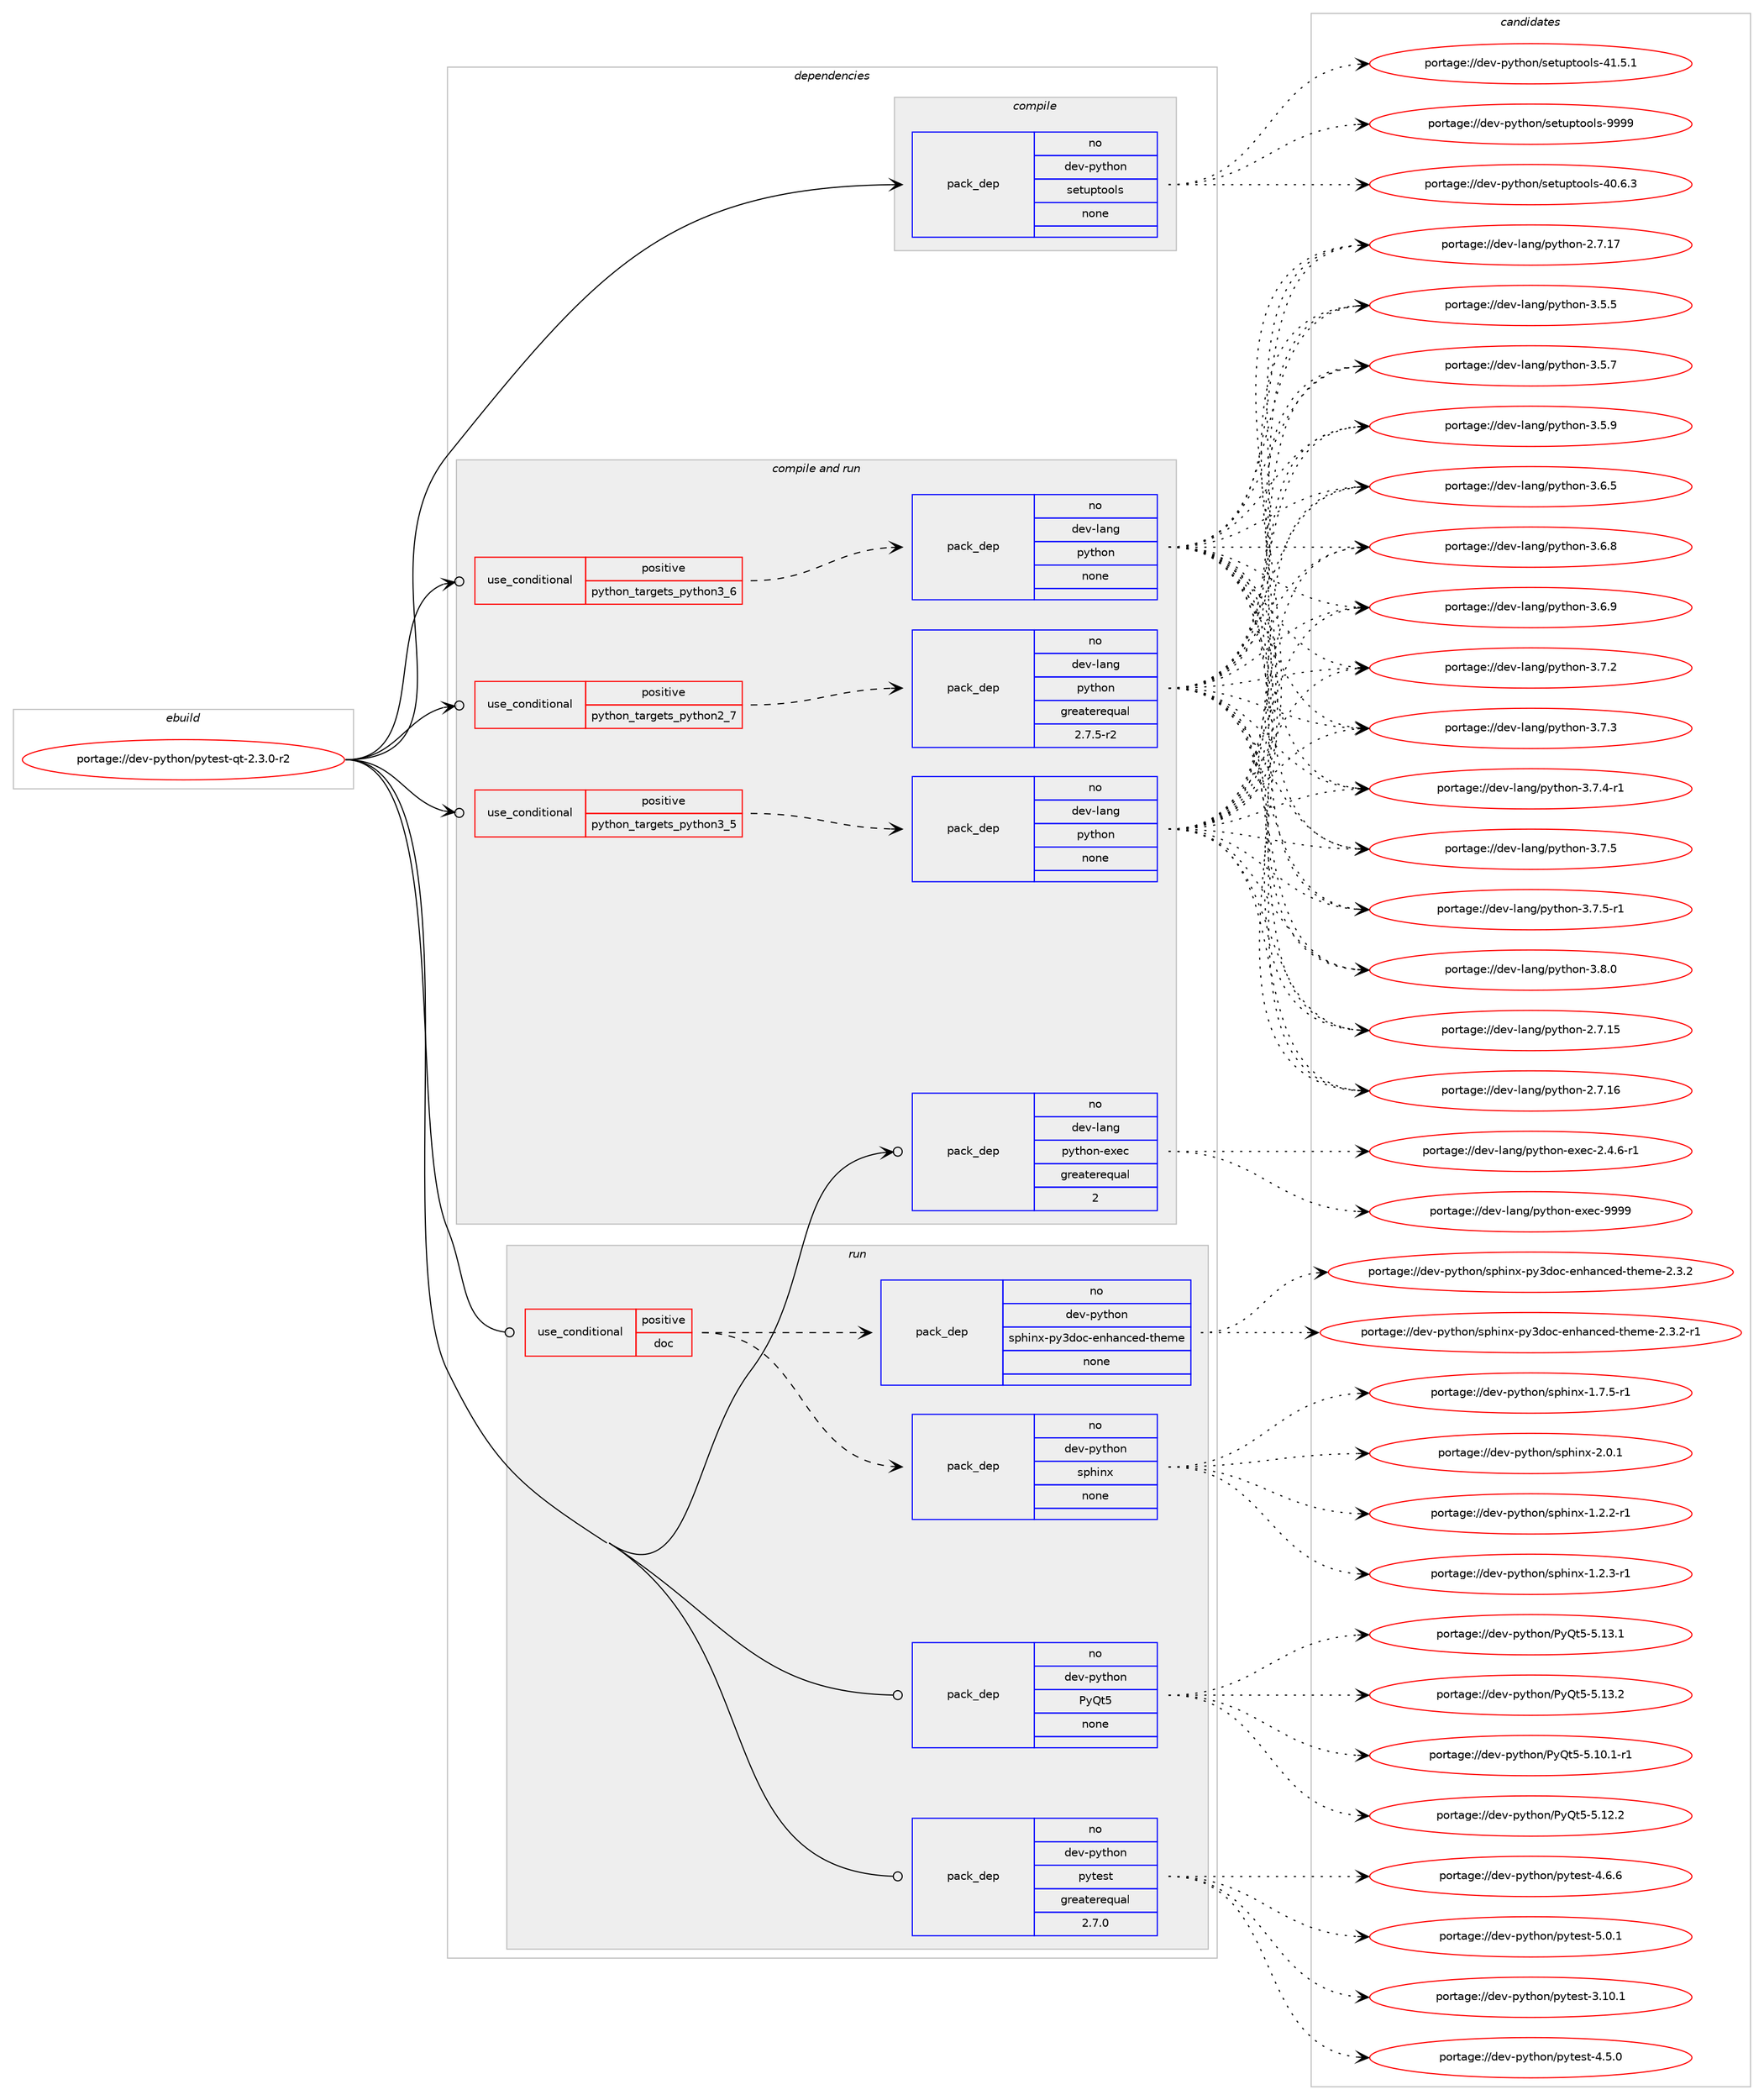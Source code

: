 digraph prolog {

# *************
# Graph options
# *************

newrank=true;
concentrate=true;
compound=true;
graph [rankdir=LR,fontname=Helvetica,fontsize=10,ranksep=1.5];#, ranksep=2.5, nodesep=0.2];
edge  [arrowhead=vee];
node  [fontname=Helvetica,fontsize=10];

# **********
# The ebuild
# **********

subgraph cluster_leftcol {
color=gray;
rank=same;
label=<<i>ebuild</i>>;
id [label="portage://dev-python/pytest-qt-2.3.0-r2", color=red, width=4, href="../dev-python/pytest-qt-2.3.0-r2.svg"];
}

# ****************
# The dependencies
# ****************

subgraph cluster_midcol {
color=gray;
label=<<i>dependencies</i>>;
subgraph cluster_compile {
fillcolor="#eeeeee";
style=filled;
label=<<i>compile</i>>;
subgraph pack124935 {
dependency164792 [label=<<TABLE BORDER="0" CELLBORDER="1" CELLSPACING="0" CELLPADDING="4" WIDTH="220"><TR><TD ROWSPAN="6" CELLPADDING="30">pack_dep</TD></TR><TR><TD WIDTH="110">no</TD></TR><TR><TD>dev-python</TD></TR><TR><TD>setuptools</TD></TR><TR><TD>none</TD></TR><TR><TD></TD></TR></TABLE>>, shape=none, color=blue];
}
id:e -> dependency164792:w [weight=20,style="solid",arrowhead="vee"];
}
subgraph cluster_compileandrun {
fillcolor="#eeeeee";
style=filled;
label=<<i>compile and run</i>>;
subgraph cond36470 {
dependency164793 [label=<<TABLE BORDER="0" CELLBORDER="1" CELLSPACING="0" CELLPADDING="4"><TR><TD ROWSPAN="3" CELLPADDING="10">use_conditional</TD></TR><TR><TD>positive</TD></TR><TR><TD>python_targets_python2_7</TD></TR></TABLE>>, shape=none, color=red];
subgraph pack124936 {
dependency164794 [label=<<TABLE BORDER="0" CELLBORDER="1" CELLSPACING="0" CELLPADDING="4" WIDTH="220"><TR><TD ROWSPAN="6" CELLPADDING="30">pack_dep</TD></TR><TR><TD WIDTH="110">no</TD></TR><TR><TD>dev-lang</TD></TR><TR><TD>python</TD></TR><TR><TD>greaterequal</TD></TR><TR><TD>2.7.5-r2</TD></TR></TABLE>>, shape=none, color=blue];
}
dependency164793:e -> dependency164794:w [weight=20,style="dashed",arrowhead="vee"];
}
id:e -> dependency164793:w [weight=20,style="solid",arrowhead="odotvee"];
subgraph cond36471 {
dependency164795 [label=<<TABLE BORDER="0" CELLBORDER="1" CELLSPACING="0" CELLPADDING="4"><TR><TD ROWSPAN="3" CELLPADDING="10">use_conditional</TD></TR><TR><TD>positive</TD></TR><TR><TD>python_targets_python3_5</TD></TR></TABLE>>, shape=none, color=red];
subgraph pack124937 {
dependency164796 [label=<<TABLE BORDER="0" CELLBORDER="1" CELLSPACING="0" CELLPADDING="4" WIDTH="220"><TR><TD ROWSPAN="6" CELLPADDING="30">pack_dep</TD></TR><TR><TD WIDTH="110">no</TD></TR><TR><TD>dev-lang</TD></TR><TR><TD>python</TD></TR><TR><TD>none</TD></TR><TR><TD></TD></TR></TABLE>>, shape=none, color=blue];
}
dependency164795:e -> dependency164796:w [weight=20,style="dashed",arrowhead="vee"];
}
id:e -> dependency164795:w [weight=20,style="solid",arrowhead="odotvee"];
subgraph cond36472 {
dependency164797 [label=<<TABLE BORDER="0" CELLBORDER="1" CELLSPACING="0" CELLPADDING="4"><TR><TD ROWSPAN="3" CELLPADDING="10">use_conditional</TD></TR><TR><TD>positive</TD></TR><TR><TD>python_targets_python3_6</TD></TR></TABLE>>, shape=none, color=red];
subgraph pack124938 {
dependency164798 [label=<<TABLE BORDER="0" CELLBORDER="1" CELLSPACING="0" CELLPADDING="4" WIDTH="220"><TR><TD ROWSPAN="6" CELLPADDING="30">pack_dep</TD></TR><TR><TD WIDTH="110">no</TD></TR><TR><TD>dev-lang</TD></TR><TR><TD>python</TD></TR><TR><TD>none</TD></TR><TR><TD></TD></TR></TABLE>>, shape=none, color=blue];
}
dependency164797:e -> dependency164798:w [weight=20,style="dashed",arrowhead="vee"];
}
id:e -> dependency164797:w [weight=20,style="solid",arrowhead="odotvee"];
subgraph pack124939 {
dependency164799 [label=<<TABLE BORDER="0" CELLBORDER="1" CELLSPACING="0" CELLPADDING="4" WIDTH="220"><TR><TD ROWSPAN="6" CELLPADDING="30">pack_dep</TD></TR><TR><TD WIDTH="110">no</TD></TR><TR><TD>dev-lang</TD></TR><TR><TD>python-exec</TD></TR><TR><TD>greaterequal</TD></TR><TR><TD>2</TD></TR></TABLE>>, shape=none, color=blue];
}
id:e -> dependency164799:w [weight=20,style="solid",arrowhead="odotvee"];
}
subgraph cluster_run {
fillcolor="#eeeeee";
style=filled;
label=<<i>run</i>>;
subgraph cond36473 {
dependency164800 [label=<<TABLE BORDER="0" CELLBORDER="1" CELLSPACING="0" CELLPADDING="4"><TR><TD ROWSPAN="3" CELLPADDING="10">use_conditional</TD></TR><TR><TD>positive</TD></TR><TR><TD>doc</TD></TR></TABLE>>, shape=none, color=red];
subgraph pack124940 {
dependency164801 [label=<<TABLE BORDER="0" CELLBORDER="1" CELLSPACING="0" CELLPADDING="4" WIDTH="220"><TR><TD ROWSPAN="6" CELLPADDING="30">pack_dep</TD></TR><TR><TD WIDTH="110">no</TD></TR><TR><TD>dev-python</TD></TR><TR><TD>sphinx</TD></TR><TR><TD>none</TD></TR><TR><TD></TD></TR></TABLE>>, shape=none, color=blue];
}
dependency164800:e -> dependency164801:w [weight=20,style="dashed",arrowhead="vee"];
subgraph pack124941 {
dependency164802 [label=<<TABLE BORDER="0" CELLBORDER="1" CELLSPACING="0" CELLPADDING="4" WIDTH="220"><TR><TD ROWSPAN="6" CELLPADDING="30">pack_dep</TD></TR><TR><TD WIDTH="110">no</TD></TR><TR><TD>dev-python</TD></TR><TR><TD>sphinx-py3doc-enhanced-theme</TD></TR><TR><TD>none</TD></TR><TR><TD></TD></TR></TABLE>>, shape=none, color=blue];
}
dependency164800:e -> dependency164802:w [weight=20,style="dashed",arrowhead="vee"];
}
id:e -> dependency164800:w [weight=20,style="solid",arrowhead="odot"];
subgraph pack124942 {
dependency164803 [label=<<TABLE BORDER="0" CELLBORDER="1" CELLSPACING="0" CELLPADDING="4" WIDTH="220"><TR><TD ROWSPAN="6" CELLPADDING="30">pack_dep</TD></TR><TR><TD WIDTH="110">no</TD></TR><TR><TD>dev-python</TD></TR><TR><TD>PyQt5</TD></TR><TR><TD>none</TD></TR><TR><TD></TD></TR></TABLE>>, shape=none, color=blue];
}
id:e -> dependency164803:w [weight=20,style="solid",arrowhead="odot"];
subgraph pack124943 {
dependency164804 [label=<<TABLE BORDER="0" CELLBORDER="1" CELLSPACING="0" CELLPADDING="4" WIDTH="220"><TR><TD ROWSPAN="6" CELLPADDING="30">pack_dep</TD></TR><TR><TD WIDTH="110">no</TD></TR><TR><TD>dev-python</TD></TR><TR><TD>pytest</TD></TR><TR><TD>greaterequal</TD></TR><TR><TD>2.7.0</TD></TR></TABLE>>, shape=none, color=blue];
}
id:e -> dependency164804:w [weight=20,style="solid",arrowhead="odot"];
}
}

# **************
# The candidates
# **************

subgraph cluster_choices {
rank=same;
color=gray;
label=<<i>candidates</i>>;

subgraph choice124935 {
color=black;
nodesep=1;
choiceportage100101118451121211161041111104711510111611711211611111110811545524846544651 [label="portage://dev-python/setuptools-40.6.3", color=red, width=4,href="../dev-python/setuptools-40.6.3.svg"];
choiceportage100101118451121211161041111104711510111611711211611111110811545524946534649 [label="portage://dev-python/setuptools-41.5.1", color=red, width=4,href="../dev-python/setuptools-41.5.1.svg"];
choiceportage10010111845112121116104111110471151011161171121161111111081154557575757 [label="portage://dev-python/setuptools-9999", color=red, width=4,href="../dev-python/setuptools-9999.svg"];
dependency164792:e -> choiceportage100101118451121211161041111104711510111611711211611111110811545524846544651:w [style=dotted,weight="100"];
dependency164792:e -> choiceportage100101118451121211161041111104711510111611711211611111110811545524946534649:w [style=dotted,weight="100"];
dependency164792:e -> choiceportage10010111845112121116104111110471151011161171121161111111081154557575757:w [style=dotted,weight="100"];
}
subgraph choice124936 {
color=black;
nodesep=1;
choiceportage10010111845108971101034711212111610411111045504655464953 [label="portage://dev-lang/python-2.7.15", color=red, width=4,href="../dev-lang/python-2.7.15.svg"];
choiceportage10010111845108971101034711212111610411111045504655464954 [label="portage://dev-lang/python-2.7.16", color=red, width=4,href="../dev-lang/python-2.7.16.svg"];
choiceportage10010111845108971101034711212111610411111045504655464955 [label="portage://dev-lang/python-2.7.17", color=red, width=4,href="../dev-lang/python-2.7.17.svg"];
choiceportage100101118451089711010347112121116104111110455146534653 [label="portage://dev-lang/python-3.5.5", color=red, width=4,href="../dev-lang/python-3.5.5.svg"];
choiceportage100101118451089711010347112121116104111110455146534655 [label="portage://dev-lang/python-3.5.7", color=red, width=4,href="../dev-lang/python-3.5.7.svg"];
choiceportage100101118451089711010347112121116104111110455146534657 [label="portage://dev-lang/python-3.5.9", color=red, width=4,href="../dev-lang/python-3.5.9.svg"];
choiceportage100101118451089711010347112121116104111110455146544653 [label="portage://dev-lang/python-3.6.5", color=red, width=4,href="../dev-lang/python-3.6.5.svg"];
choiceportage100101118451089711010347112121116104111110455146544656 [label="portage://dev-lang/python-3.6.8", color=red, width=4,href="../dev-lang/python-3.6.8.svg"];
choiceportage100101118451089711010347112121116104111110455146544657 [label="portage://dev-lang/python-3.6.9", color=red, width=4,href="../dev-lang/python-3.6.9.svg"];
choiceportage100101118451089711010347112121116104111110455146554650 [label="portage://dev-lang/python-3.7.2", color=red, width=4,href="../dev-lang/python-3.7.2.svg"];
choiceportage100101118451089711010347112121116104111110455146554651 [label="portage://dev-lang/python-3.7.3", color=red, width=4,href="../dev-lang/python-3.7.3.svg"];
choiceportage1001011184510897110103471121211161041111104551465546524511449 [label="portage://dev-lang/python-3.7.4-r1", color=red, width=4,href="../dev-lang/python-3.7.4-r1.svg"];
choiceportage100101118451089711010347112121116104111110455146554653 [label="portage://dev-lang/python-3.7.5", color=red, width=4,href="../dev-lang/python-3.7.5.svg"];
choiceportage1001011184510897110103471121211161041111104551465546534511449 [label="portage://dev-lang/python-3.7.5-r1", color=red, width=4,href="../dev-lang/python-3.7.5-r1.svg"];
choiceportage100101118451089711010347112121116104111110455146564648 [label="portage://dev-lang/python-3.8.0", color=red, width=4,href="../dev-lang/python-3.8.0.svg"];
dependency164794:e -> choiceportage10010111845108971101034711212111610411111045504655464953:w [style=dotted,weight="100"];
dependency164794:e -> choiceportage10010111845108971101034711212111610411111045504655464954:w [style=dotted,weight="100"];
dependency164794:e -> choiceportage10010111845108971101034711212111610411111045504655464955:w [style=dotted,weight="100"];
dependency164794:e -> choiceportage100101118451089711010347112121116104111110455146534653:w [style=dotted,weight="100"];
dependency164794:e -> choiceportage100101118451089711010347112121116104111110455146534655:w [style=dotted,weight="100"];
dependency164794:e -> choiceportage100101118451089711010347112121116104111110455146534657:w [style=dotted,weight="100"];
dependency164794:e -> choiceportage100101118451089711010347112121116104111110455146544653:w [style=dotted,weight="100"];
dependency164794:e -> choiceportage100101118451089711010347112121116104111110455146544656:w [style=dotted,weight="100"];
dependency164794:e -> choiceportage100101118451089711010347112121116104111110455146544657:w [style=dotted,weight="100"];
dependency164794:e -> choiceportage100101118451089711010347112121116104111110455146554650:w [style=dotted,weight="100"];
dependency164794:e -> choiceportage100101118451089711010347112121116104111110455146554651:w [style=dotted,weight="100"];
dependency164794:e -> choiceportage1001011184510897110103471121211161041111104551465546524511449:w [style=dotted,weight="100"];
dependency164794:e -> choiceportage100101118451089711010347112121116104111110455146554653:w [style=dotted,weight="100"];
dependency164794:e -> choiceportage1001011184510897110103471121211161041111104551465546534511449:w [style=dotted,weight="100"];
dependency164794:e -> choiceportage100101118451089711010347112121116104111110455146564648:w [style=dotted,weight="100"];
}
subgraph choice124937 {
color=black;
nodesep=1;
choiceportage10010111845108971101034711212111610411111045504655464953 [label="portage://dev-lang/python-2.7.15", color=red, width=4,href="../dev-lang/python-2.7.15.svg"];
choiceportage10010111845108971101034711212111610411111045504655464954 [label="portage://dev-lang/python-2.7.16", color=red, width=4,href="../dev-lang/python-2.7.16.svg"];
choiceportage10010111845108971101034711212111610411111045504655464955 [label="portage://dev-lang/python-2.7.17", color=red, width=4,href="../dev-lang/python-2.7.17.svg"];
choiceportage100101118451089711010347112121116104111110455146534653 [label="portage://dev-lang/python-3.5.5", color=red, width=4,href="../dev-lang/python-3.5.5.svg"];
choiceportage100101118451089711010347112121116104111110455146534655 [label="portage://dev-lang/python-3.5.7", color=red, width=4,href="../dev-lang/python-3.5.7.svg"];
choiceportage100101118451089711010347112121116104111110455146534657 [label="portage://dev-lang/python-3.5.9", color=red, width=4,href="../dev-lang/python-3.5.9.svg"];
choiceportage100101118451089711010347112121116104111110455146544653 [label="portage://dev-lang/python-3.6.5", color=red, width=4,href="../dev-lang/python-3.6.5.svg"];
choiceportage100101118451089711010347112121116104111110455146544656 [label="portage://dev-lang/python-3.6.8", color=red, width=4,href="../dev-lang/python-3.6.8.svg"];
choiceportage100101118451089711010347112121116104111110455146544657 [label="portage://dev-lang/python-3.6.9", color=red, width=4,href="../dev-lang/python-3.6.9.svg"];
choiceportage100101118451089711010347112121116104111110455146554650 [label="portage://dev-lang/python-3.7.2", color=red, width=4,href="../dev-lang/python-3.7.2.svg"];
choiceportage100101118451089711010347112121116104111110455146554651 [label="portage://dev-lang/python-3.7.3", color=red, width=4,href="../dev-lang/python-3.7.3.svg"];
choiceportage1001011184510897110103471121211161041111104551465546524511449 [label="portage://dev-lang/python-3.7.4-r1", color=red, width=4,href="../dev-lang/python-3.7.4-r1.svg"];
choiceportage100101118451089711010347112121116104111110455146554653 [label="portage://dev-lang/python-3.7.5", color=red, width=4,href="../dev-lang/python-3.7.5.svg"];
choiceportage1001011184510897110103471121211161041111104551465546534511449 [label="portage://dev-lang/python-3.7.5-r1", color=red, width=4,href="../dev-lang/python-3.7.5-r1.svg"];
choiceportage100101118451089711010347112121116104111110455146564648 [label="portage://dev-lang/python-3.8.0", color=red, width=4,href="../dev-lang/python-3.8.0.svg"];
dependency164796:e -> choiceportage10010111845108971101034711212111610411111045504655464953:w [style=dotted,weight="100"];
dependency164796:e -> choiceportage10010111845108971101034711212111610411111045504655464954:w [style=dotted,weight="100"];
dependency164796:e -> choiceportage10010111845108971101034711212111610411111045504655464955:w [style=dotted,weight="100"];
dependency164796:e -> choiceportage100101118451089711010347112121116104111110455146534653:w [style=dotted,weight="100"];
dependency164796:e -> choiceportage100101118451089711010347112121116104111110455146534655:w [style=dotted,weight="100"];
dependency164796:e -> choiceportage100101118451089711010347112121116104111110455146534657:w [style=dotted,weight="100"];
dependency164796:e -> choiceportage100101118451089711010347112121116104111110455146544653:w [style=dotted,weight="100"];
dependency164796:e -> choiceportage100101118451089711010347112121116104111110455146544656:w [style=dotted,weight="100"];
dependency164796:e -> choiceportage100101118451089711010347112121116104111110455146544657:w [style=dotted,weight="100"];
dependency164796:e -> choiceportage100101118451089711010347112121116104111110455146554650:w [style=dotted,weight="100"];
dependency164796:e -> choiceportage100101118451089711010347112121116104111110455146554651:w [style=dotted,weight="100"];
dependency164796:e -> choiceportage1001011184510897110103471121211161041111104551465546524511449:w [style=dotted,weight="100"];
dependency164796:e -> choiceportage100101118451089711010347112121116104111110455146554653:w [style=dotted,weight="100"];
dependency164796:e -> choiceportage1001011184510897110103471121211161041111104551465546534511449:w [style=dotted,weight="100"];
dependency164796:e -> choiceportage100101118451089711010347112121116104111110455146564648:w [style=dotted,weight="100"];
}
subgraph choice124938 {
color=black;
nodesep=1;
choiceportage10010111845108971101034711212111610411111045504655464953 [label="portage://dev-lang/python-2.7.15", color=red, width=4,href="../dev-lang/python-2.7.15.svg"];
choiceportage10010111845108971101034711212111610411111045504655464954 [label="portage://dev-lang/python-2.7.16", color=red, width=4,href="../dev-lang/python-2.7.16.svg"];
choiceportage10010111845108971101034711212111610411111045504655464955 [label="portage://dev-lang/python-2.7.17", color=red, width=4,href="../dev-lang/python-2.7.17.svg"];
choiceportage100101118451089711010347112121116104111110455146534653 [label="portage://dev-lang/python-3.5.5", color=red, width=4,href="../dev-lang/python-3.5.5.svg"];
choiceportage100101118451089711010347112121116104111110455146534655 [label="portage://dev-lang/python-3.5.7", color=red, width=4,href="../dev-lang/python-3.5.7.svg"];
choiceportage100101118451089711010347112121116104111110455146534657 [label="portage://dev-lang/python-3.5.9", color=red, width=4,href="../dev-lang/python-3.5.9.svg"];
choiceportage100101118451089711010347112121116104111110455146544653 [label="portage://dev-lang/python-3.6.5", color=red, width=4,href="../dev-lang/python-3.6.5.svg"];
choiceportage100101118451089711010347112121116104111110455146544656 [label="portage://dev-lang/python-3.6.8", color=red, width=4,href="../dev-lang/python-3.6.8.svg"];
choiceportage100101118451089711010347112121116104111110455146544657 [label="portage://dev-lang/python-3.6.9", color=red, width=4,href="../dev-lang/python-3.6.9.svg"];
choiceportage100101118451089711010347112121116104111110455146554650 [label="portage://dev-lang/python-3.7.2", color=red, width=4,href="../dev-lang/python-3.7.2.svg"];
choiceportage100101118451089711010347112121116104111110455146554651 [label="portage://dev-lang/python-3.7.3", color=red, width=4,href="../dev-lang/python-3.7.3.svg"];
choiceportage1001011184510897110103471121211161041111104551465546524511449 [label="portage://dev-lang/python-3.7.4-r1", color=red, width=4,href="../dev-lang/python-3.7.4-r1.svg"];
choiceportage100101118451089711010347112121116104111110455146554653 [label="portage://dev-lang/python-3.7.5", color=red, width=4,href="../dev-lang/python-3.7.5.svg"];
choiceportage1001011184510897110103471121211161041111104551465546534511449 [label="portage://dev-lang/python-3.7.5-r1", color=red, width=4,href="../dev-lang/python-3.7.5-r1.svg"];
choiceportage100101118451089711010347112121116104111110455146564648 [label="portage://dev-lang/python-3.8.0", color=red, width=4,href="../dev-lang/python-3.8.0.svg"];
dependency164798:e -> choiceportage10010111845108971101034711212111610411111045504655464953:w [style=dotted,weight="100"];
dependency164798:e -> choiceportage10010111845108971101034711212111610411111045504655464954:w [style=dotted,weight="100"];
dependency164798:e -> choiceportage10010111845108971101034711212111610411111045504655464955:w [style=dotted,weight="100"];
dependency164798:e -> choiceportage100101118451089711010347112121116104111110455146534653:w [style=dotted,weight="100"];
dependency164798:e -> choiceportage100101118451089711010347112121116104111110455146534655:w [style=dotted,weight="100"];
dependency164798:e -> choiceportage100101118451089711010347112121116104111110455146534657:w [style=dotted,weight="100"];
dependency164798:e -> choiceportage100101118451089711010347112121116104111110455146544653:w [style=dotted,weight="100"];
dependency164798:e -> choiceportage100101118451089711010347112121116104111110455146544656:w [style=dotted,weight="100"];
dependency164798:e -> choiceportage100101118451089711010347112121116104111110455146544657:w [style=dotted,weight="100"];
dependency164798:e -> choiceportage100101118451089711010347112121116104111110455146554650:w [style=dotted,weight="100"];
dependency164798:e -> choiceportage100101118451089711010347112121116104111110455146554651:w [style=dotted,weight="100"];
dependency164798:e -> choiceportage1001011184510897110103471121211161041111104551465546524511449:w [style=dotted,weight="100"];
dependency164798:e -> choiceportage100101118451089711010347112121116104111110455146554653:w [style=dotted,weight="100"];
dependency164798:e -> choiceportage1001011184510897110103471121211161041111104551465546534511449:w [style=dotted,weight="100"];
dependency164798:e -> choiceportage100101118451089711010347112121116104111110455146564648:w [style=dotted,weight="100"];
}
subgraph choice124939 {
color=black;
nodesep=1;
choiceportage10010111845108971101034711212111610411111045101120101994550465246544511449 [label="portage://dev-lang/python-exec-2.4.6-r1", color=red, width=4,href="../dev-lang/python-exec-2.4.6-r1.svg"];
choiceportage10010111845108971101034711212111610411111045101120101994557575757 [label="portage://dev-lang/python-exec-9999", color=red, width=4,href="../dev-lang/python-exec-9999.svg"];
dependency164799:e -> choiceportage10010111845108971101034711212111610411111045101120101994550465246544511449:w [style=dotted,weight="100"];
dependency164799:e -> choiceportage10010111845108971101034711212111610411111045101120101994557575757:w [style=dotted,weight="100"];
}
subgraph choice124940 {
color=black;
nodesep=1;
choiceportage10010111845112121116104111110471151121041051101204549465046504511449 [label="portage://dev-python/sphinx-1.2.2-r1", color=red, width=4,href="../dev-python/sphinx-1.2.2-r1.svg"];
choiceportage10010111845112121116104111110471151121041051101204549465046514511449 [label="portage://dev-python/sphinx-1.2.3-r1", color=red, width=4,href="../dev-python/sphinx-1.2.3-r1.svg"];
choiceportage10010111845112121116104111110471151121041051101204549465546534511449 [label="portage://dev-python/sphinx-1.7.5-r1", color=red, width=4,href="../dev-python/sphinx-1.7.5-r1.svg"];
choiceportage1001011184511212111610411111047115112104105110120455046484649 [label="portage://dev-python/sphinx-2.0.1", color=red, width=4,href="../dev-python/sphinx-2.0.1.svg"];
dependency164801:e -> choiceportage10010111845112121116104111110471151121041051101204549465046504511449:w [style=dotted,weight="100"];
dependency164801:e -> choiceportage10010111845112121116104111110471151121041051101204549465046514511449:w [style=dotted,weight="100"];
dependency164801:e -> choiceportage10010111845112121116104111110471151121041051101204549465546534511449:w [style=dotted,weight="100"];
dependency164801:e -> choiceportage1001011184511212111610411111047115112104105110120455046484649:w [style=dotted,weight="100"];
}
subgraph choice124941 {
color=black;
nodesep=1;
choiceportage100101118451121211161041111104711511210410511012045112121511001119945101110104971109910110045116104101109101455046514650 [label="portage://dev-python/sphinx-py3doc-enhanced-theme-2.3.2", color=red, width=4,href="../dev-python/sphinx-py3doc-enhanced-theme-2.3.2.svg"];
choiceportage1001011184511212111610411111047115112104105110120451121215110011199451011101049711099101100451161041011091014550465146504511449 [label="portage://dev-python/sphinx-py3doc-enhanced-theme-2.3.2-r1", color=red, width=4,href="../dev-python/sphinx-py3doc-enhanced-theme-2.3.2-r1.svg"];
dependency164802:e -> choiceportage100101118451121211161041111104711511210410511012045112121511001119945101110104971109910110045116104101109101455046514650:w [style=dotted,weight="100"];
dependency164802:e -> choiceportage1001011184511212111610411111047115112104105110120451121215110011199451011101049711099101100451161041011091014550465146504511449:w [style=dotted,weight="100"];
}
subgraph choice124942 {
color=black;
nodesep=1;
choiceportage1001011184511212111610411111047801218111653455346494846494511449 [label="portage://dev-python/PyQt5-5.10.1-r1", color=red, width=4,href="../dev-python/PyQt5-5.10.1-r1.svg"];
choiceportage100101118451121211161041111104780121811165345534649504650 [label="portage://dev-python/PyQt5-5.12.2", color=red, width=4,href="../dev-python/PyQt5-5.12.2.svg"];
choiceportage100101118451121211161041111104780121811165345534649514649 [label="portage://dev-python/PyQt5-5.13.1", color=red, width=4,href="../dev-python/PyQt5-5.13.1.svg"];
choiceportage100101118451121211161041111104780121811165345534649514650 [label="portage://dev-python/PyQt5-5.13.2", color=red, width=4,href="../dev-python/PyQt5-5.13.2.svg"];
dependency164803:e -> choiceportage1001011184511212111610411111047801218111653455346494846494511449:w [style=dotted,weight="100"];
dependency164803:e -> choiceportage100101118451121211161041111104780121811165345534649504650:w [style=dotted,weight="100"];
dependency164803:e -> choiceportage100101118451121211161041111104780121811165345534649514649:w [style=dotted,weight="100"];
dependency164803:e -> choiceportage100101118451121211161041111104780121811165345534649514650:w [style=dotted,weight="100"];
}
subgraph choice124943 {
color=black;
nodesep=1;
choiceportage100101118451121211161041111104711212111610111511645514649484649 [label="portage://dev-python/pytest-3.10.1", color=red, width=4,href="../dev-python/pytest-3.10.1.svg"];
choiceportage1001011184511212111610411111047112121116101115116455246534648 [label="portage://dev-python/pytest-4.5.0", color=red, width=4,href="../dev-python/pytest-4.5.0.svg"];
choiceportage1001011184511212111610411111047112121116101115116455246544654 [label="portage://dev-python/pytest-4.6.6", color=red, width=4,href="../dev-python/pytest-4.6.6.svg"];
choiceportage1001011184511212111610411111047112121116101115116455346484649 [label="portage://dev-python/pytest-5.0.1", color=red, width=4,href="../dev-python/pytest-5.0.1.svg"];
dependency164804:e -> choiceportage100101118451121211161041111104711212111610111511645514649484649:w [style=dotted,weight="100"];
dependency164804:e -> choiceportage1001011184511212111610411111047112121116101115116455246534648:w [style=dotted,weight="100"];
dependency164804:e -> choiceportage1001011184511212111610411111047112121116101115116455246544654:w [style=dotted,weight="100"];
dependency164804:e -> choiceportage1001011184511212111610411111047112121116101115116455346484649:w [style=dotted,weight="100"];
}
}

}
